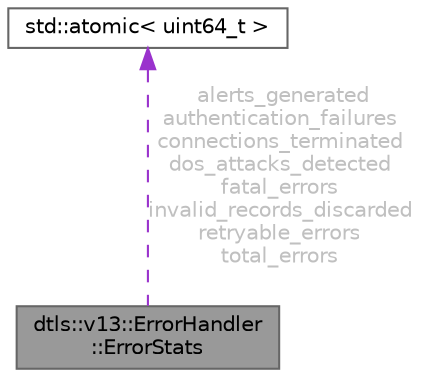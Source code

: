 digraph "dtls::v13::ErrorHandler::ErrorStats"
{
 // LATEX_PDF_SIZE
  bgcolor="transparent";
  edge [fontname=Helvetica,fontsize=10,labelfontname=Helvetica,labelfontsize=10];
  node [fontname=Helvetica,fontsize=10,shape=box,height=0.2,width=0.4];
  Node1 [id="Node000001",label="dtls::v13::ErrorHandler\l::ErrorStats",height=0.2,width=0.4,color="gray40", fillcolor="grey60", style="filled", fontcolor="black",tooltip="Get error statistics for monitoring."];
  Node2 -> Node1 [id="edge1_Node000001_Node000002",dir="back",color="darkorchid3",style="dashed",tooltip=" ",label=" alerts_generated\nauthentication_failures\nconnections_terminated\ndos_attacks_detected\nfatal_errors\ninvalid_records_discarded\nretryable_errors\ntotal_errors",fontcolor="grey" ];
  Node2 [id="Node000002",label="std::atomic\< uint64_t \>",height=0.2,width=0.4,color="gray40", fillcolor="white", style="filled",tooltip=" "];
}
